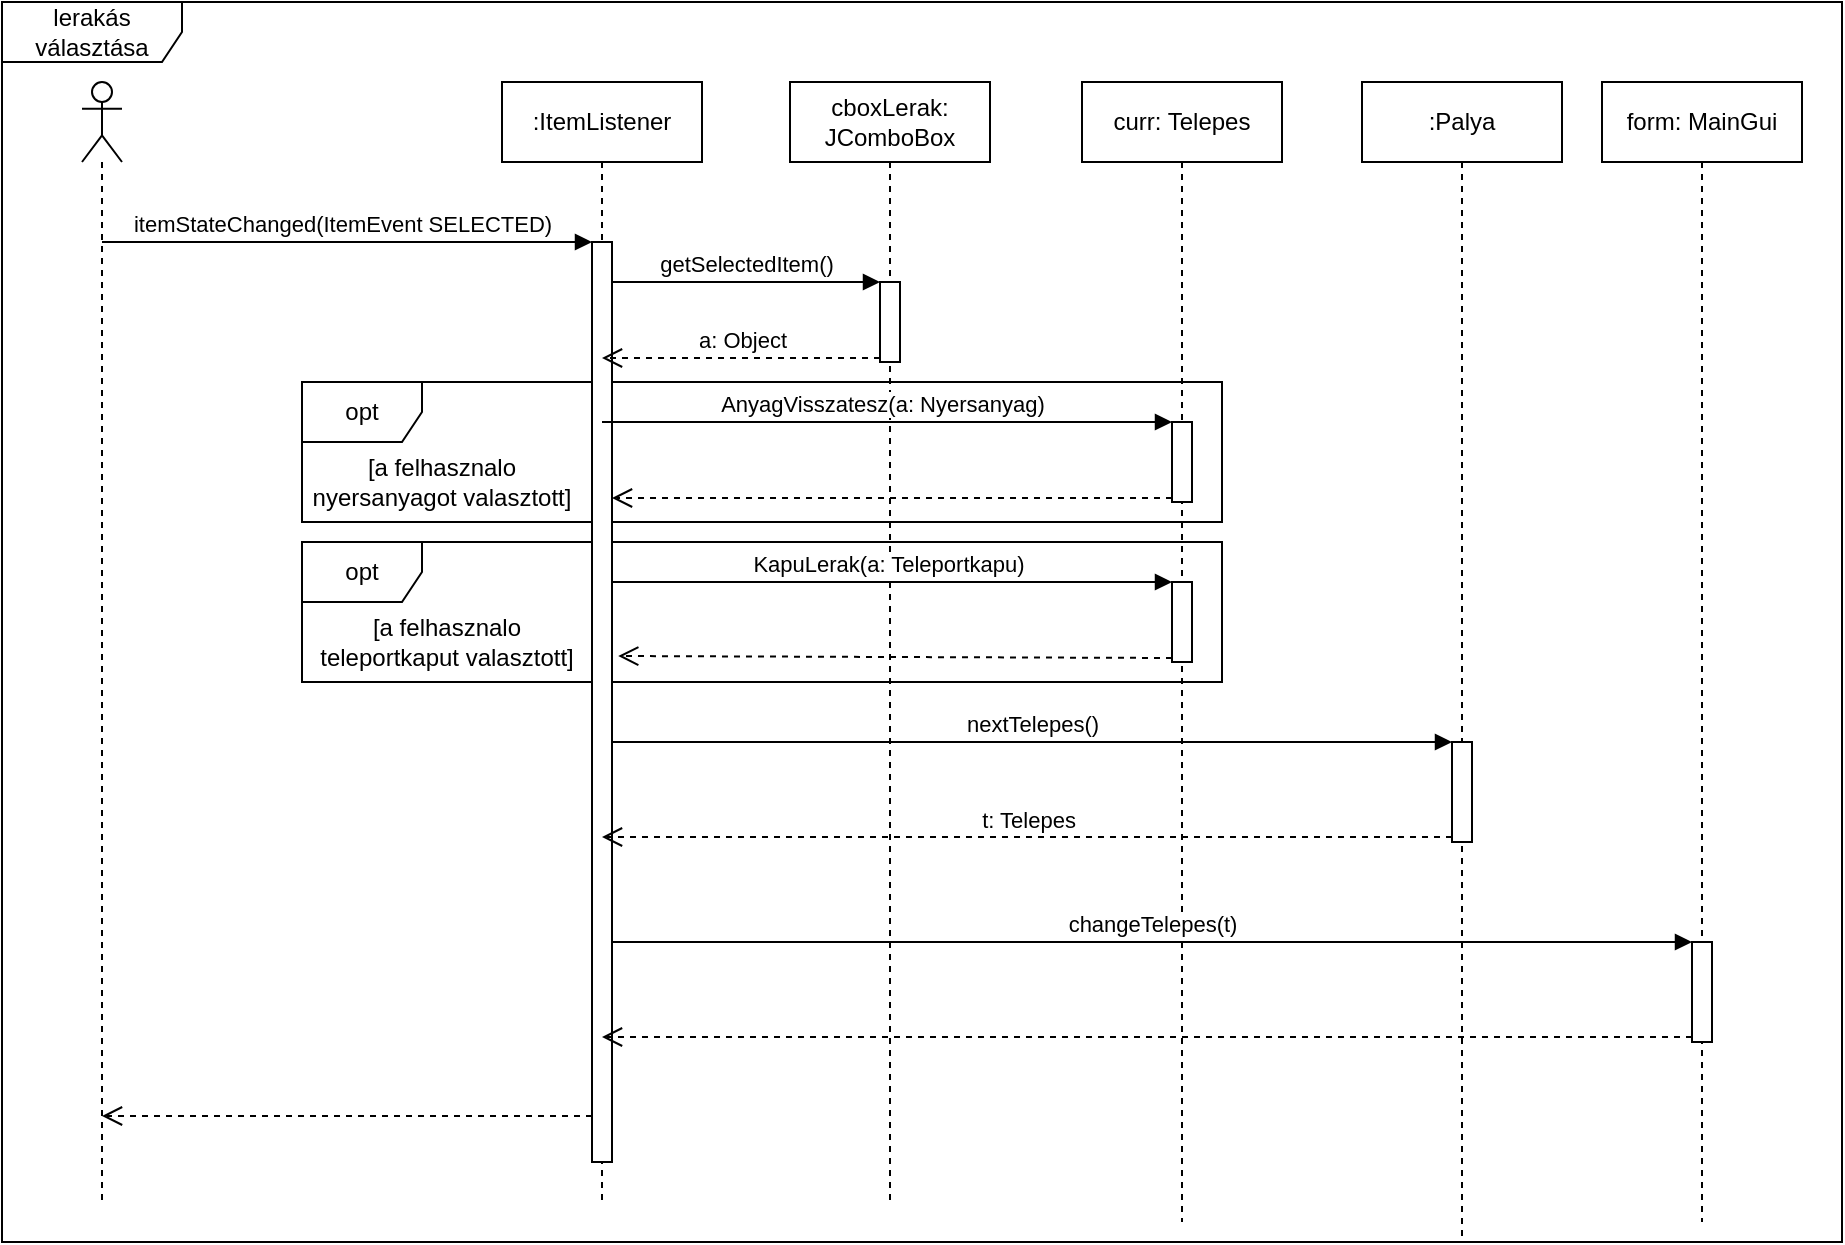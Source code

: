 <mxfile version="14.6.6" type="github">
  <diagram id="evBnWI_UKCn8-NK_h4An" name="Page-1">
    <mxGraphModel dx="1662" dy="726" grid="1" gridSize="10" guides="1" tooltips="1" connect="1" arrows="1" fold="1" page="1" pageScale="1" pageWidth="827" pageHeight="1169" math="0" shadow="0">
      <root>
        <mxCell id="0" />
        <mxCell id="1" parent="0" />
        <mxCell id="SZ8ogn6BAcxsXtpNJqSN-34" value="opt" style="shape=umlFrame;whiteSpace=wrap;html=1;" parent="1" vertex="1">
          <mxGeometry x="170" y="270" width="460" height="70" as="geometry" />
        </mxCell>
        <mxCell id="SZ8ogn6BAcxsXtpNJqSN-35" value="opt" style="shape=umlFrame;whiteSpace=wrap;html=1;" parent="1" vertex="1">
          <mxGeometry x="170" y="350" width="460" height="70" as="geometry" />
        </mxCell>
        <mxCell id="SZ8ogn6BAcxsXtpNJqSN-4" value=":ItemListener" style="shape=umlLifeline;perimeter=lifelinePerimeter;whiteSpace=wrap;html=1;container=1;collapsible=0;recursiveResize=0;outlineConnect=0;" parent="1" vertex="1">
          <mxGeometry x="270" y="120" width="100" height="560" as="geometry" />
        </mxCell>
        <mxCell id="SZ8ogn6BAcxsXtpNJqSN-9" value="" style="html=1;points=[];perimeter=orthogonalPerimeter;" parent="SZ8ogn6BAcxsXtpNJqSN-4" vertex="1">
          <mxGeometry x="45" y="80" width="10" height="460" as="geometry" />
        </mxCell>
        <mxCell id="SZ8ogn6BAcxsXtpNJqSN-8" value="" style="shape=umlLifeline;participant=umlActor;perimeter=lifelinePerimeter;whiteSpace=wrap;html=1;container=1;collapsible=0;recursiveResize=0;verticalAlign=top;spacingTop=36;outlineConnect=0;" parent="1" vertex="1">
          <mxGeometry x="60" y="120" width="20" height="560" as="geometry" />
        </mxCell>
        <mxCell id="SZ8ogn6BAcxsXtpNJqSN-10" value="itemStateChanged(ItemEvent SELECTED)" style="html=1;verticalAlign=bottom;endArrow=block;entryX=0;entryY=0;" parent="1" source="SZ8ogn6BAcxsXtpNJqSN-8" target="SZ8ogn6BAcxsXtpNJqSN-9" edge="1">
          <mxGeometry x="-0.021" relative="1" as="geometry">
            <mxPoint x="135" y="170" as="sourcePoint" />
            <mxPoint as="offset" />
          </mxGeometry>
        </mxCell>
        <mxCell id="SZ8ogn6BAcxsXtpNJqSN-11" value="" style="html=1;verticalAlign=bottom;endArrow=open;dashed=1;endSize=8;exitX=0;exitY=0.95;" parent="1" source="SZ8ogn6BAcxsXtpNJqSN-9" target="SZ8ogn6BAcxsXtpNJqSN-8" edge="1">
          <mxGeometry x="0.102" y="-58" relative="1" as="geometry">
            <mxPoint x="135" y="246" as="targetPoint" />
            <mxPoint as="offset" />
          </mxGeometry>
        </mxCell>
        <mxCell id="SZ8ogn6BAcxsXtpNJqSN-16" value="cboxLerak: JComboBox" style="shape=umlLifeline;perimeter=lifelinePerimeter;whiteSpace=wrap;html=1;container=1;collapsible=0;recursiveResize=0;outlineConnect=0;" parent="1" vertex="1">
          <mxGeometry x="414" y="120" width="100" height="560" as="geometry" />
        </mxCell>
        <mxCell id="SZ8ogn6BAcxsXtpNJqSN-17" value="" style="html=1;points=[];perimeter=orthogonalPerimeter;" parent="SZ8ogn6BAcxsXtpNJqSN-16" vertex="1">
          <mxGeometry x="45" y="100" width="10" height="40" as="geometry" />
        </mxCell>
        <mxCell id="SZ8ogn6BAcxsXtpNJqSN-18" value="getSelectedItem()" style="html=1;verticalAlign=bottom;endArrow=block;entryX=0;entryY=0;" parent="1" source="SZ8ogn6BAcxsXtpNJqSN-9" target="SZ8ogn6BAcxsXtpNJqSN-17" edge="1">
          <mxGeometry relative="1" as="geometry">
            <mxPoint x="389" y="220" as="sourcePoint" />
          </mxGeometry>
        </mxCell>
        <mxCell id="SZ8ogn6BAcxsXtpNJqSN-19" value="a: Object" style="html=1;verticalAlign=bottom;endArrow=open;dashed=1;endSize=8;exitX=0;exitY=0.95;" parent="1" source="SZ8ogn6BAcxsXtpNJqSN-17" target="SZ8ogn6BAcxsXtpNJqSN-4" edge="1">
          <mxGeometry x="-0.006" relative="1" as="geometry">
            <mxPoint x="389" y="296" as="targetPoint" />
            <mxPoint as="offset" />
          </mxGeometry>
        </mxCell>
        <mxCell id="SZ8ogn6BAcxsXtpNJqSN-20" value="curr: Telepes" style="shape=umlLifeline;perimeter=lifelinePerimeter;whiteSpace=wrap;html=1;container=1;collapsible=0;recursiveResize=0;outlineConnect=0;" parent="1" vertex="1">
          <mxGeometry x="560" y="120" width="100" height="570" as="geometry" />
        </mxCell>
        <mxCell id="SZ8ogn6BAcxsXtpNJqSN-21" value="" style="html=1;points=[];perimeter=orthogonalPerimeter;" parent="SZ8ogn6BAcxsXtpNJqSN-20" vertex="1">
          <mxGeometry x="45" y="170" width="10" height="40" as="geometry" />
        </mxCell>
        <mxCell id="SZ8ogn6BAcxsXtpNJqSN-26" value="" style="html=1;points=[];perimeter=orthogonalPerimeter;" parent="SZ8ogn6BAcxsXtpNJqSN-20" vertex="1">
          <mxGeometry x="45" y="250" width="10" height="40" as="geometry" />
        </mxCell>
        <mxCell id="SZ8ogn6BAcxsXtpNJqSN-22" value="AnyagVisszatesz(a: Nyersanyag)" style="html=1;verticalAlign=bottom;endArrow=block;entryX=0;entryY=0;" parent="1" source="SZ8ogn6BAcxsXtpNJqSN-4" target="SZ8ogn6BAcxsXtpNJqSN-21" edge="1">
          <mxGeometry x="-0.018" relative="1" as="geometry">
            <mxPoint x="535" y="275" as="sourcePoint" />
            <mxPoint as="offset" />
          </mxGeometry>
        </mxCell>
        <mxCell id="SZ8ogn6BAcxsXtpNJqSN-23" value="" style="html=1;verticalAlign=bottom;endArrow=open;dashed=1;endSize=8;exitX=0;exitY=0.95;" parent="1" source="SZ8ogn6BAcxsXtpNJqSN-21" target="SZ8ogn6BAcxsXtpNJqSN-9" edge="1">
          <mxGeometry relative="1" as="geometry">
            <mxPoint x="535" y="351" as="targetPoint" />
          </mxGeometry>
        </mxCell>
        <mxCell id="SZ8ogn6BAcxsXtpNJqSN-30" value=":Palya" style="shape=umlLifeline;perimeter=lifelinePerimeter;whiteSpace=wrap;html=1;container=1;collapsible=0;recursiveResize=0;outlineConnect=0;" parent="1" vertex="1">
          <mxGeometry x="700" y="120" width="100" height="580" as="geometry" />
        </mxCell>
        <mxCell id="SZ8ogn6BAcxsXtpNJqSN-31" value="" style="html=1;points=[];perimeter=orthogonalPerimeter;" parent="SZ8ogn6BAcxsXtpNJqSN-30" vertex="1">
          <mxGeometry x="45" y="330" width="10" height="50" as="geometry" />
        </mxCell>
        <mxCell id="SZ8ogn6BAcxsXtpNJqSN-32" value="nextTelepes()" style="html=1;verticalAlign=bottom;endArrow=block;entryX=0;entryY=0;" parent="1" source="SZ8ogn6BAcxsXtpNJqSN-9" target="SZ8ogn6BAcxsXtpNJqSN-31" edge="1">
          <mxGeometry relative="1" as="geometry">
            <mxPoint x="675" y="420" as="sourcePoint" />
          </mxGeometry>
        </mxCell>
        <mxCell id="SZ8ogn6BAcxsXtpNJqSN-33" value="t: Telepes" style="html=1;verticalAlign=bottom;endArrow=open;dashed=1;endSize=8;exitX=0;exitY=0.95;" parent="1" source="SZ8ogn6BAcxsXtpNJqSN-31" target="SZ8ogn6BAcxsXtpNJqSN-4" edge="1">
          <mxGeometry relative="1" as="geometry">
            <mxPoint x="675" y="496" as="targetPoint" />
          </mxGeometry>
        </mxCell>
        <mxCell id="SZ8ogn6BAcxsXtpNJqSN-27" value="KapuLerak(a: Teleportkapu)" style="html=1;verticalAlign=bottom;endArrow=block;entryX=0;entryY=0;" parent="1" source="SZ8ogn6BAcxsXtpNJqSN-9" target="SZ8ogn6BAcxsXtpNJqSN-26" edge="1">
          <mxGeometry x="-0.018" relative="1" as="geometry">
            <mxPoint x="319.324" y="360" as="sourcePoint" />
            <mxPoint as="offset" />
          </mxGeometry>
        </mxCell>
        <mxCell id="SZ8ogn6BAcxsXtpNJqSN-28" value="" style="html=1;verticalAlign=bottom;endArrow=open;dashed=1;endSize=8;exitX=0;exitY=0.95;entryX=1.311;entryY=0.45;entryDx=0;entryDy=0;entryPerimeter=0;" parent="1" source="SZ8ogn6BAcxsXtpNJqSN-26" target="SZ8ogn6BAcxsXtpNJqSN-9" edge="1">
          <mxGeometry relative="1" as="geometry">
            <mxPoint x="325" y="398.0" as="targetPoint" />
          </mxGeometry>
        </mxCell>
        <mxCell id="SZ8ogn6BAcxsXtpNJqSN-36" value="[a felhasznalo nyersanyagot valasztott]" style="text;html=1;strokeColor=none;fillColor=none;align=center;verticalAlign=middle;whiteSpace=wrap;rounded=0;" parent="1" vertex="1">
          <mxGeometry x="170" y="310" width="140" height="20" as="geometry" />
        </mxCell>
        <mxCell id="SZ8ogn6BAcxsXtpNJqSN-37" value="[a felhasznalo teleportkaput valasztott]" style="text;html=1;strokeColor=none;fillColor=none;align=center;verticalAlign=middle;whiteSpace=wrap;rounded=0;" parent="1" vertex="1">
          <mxGeometry x="170" y="390" width="145" height="20" as="geometry" />
        </mxCell>
        <mxCell id="SZ8ogn6BAcxsXtpNJqSN-38" value="form: MainGui" style="shape=umlLifeline;perimeter=lifelinePerimeter;whiteSpace=wrap;html=1;container=1;collapsible=0;recursiveResize=0;outlineConnect=0;" parent="1" vertex="1">
          <mxGeometry x="820" y="120" width="100" height="570" as="geometry" />
        </mxCell>
        <mxCell id="SZ8ogn6BAcxsXtpNJqSN-39" value="" style="html=1;points=[];perimeter=orthogonalPerimeter;" parent="SZ8ogn6BAcxsXtpNJqSN-38" vertex="1">
          <mxGeometry x="45" y="430" width="10" height="50" as="geometry" />
        </mxCell>
        <mxCell id="SZ8ogn6BAcxsXtpNJqSN-40" value="changeTelepes(t)" style="html=1;verticalAlign=bottom;endArrow=block;entryX=0;entryY=0;" parent="1" source="SZ8ogn6BAcxsXtpNJqSN-9" target="SZ8ogn6BAcxsXtpNJqSN-39" edge="1">
          <mxGeometry relative="1" as="geometry">
            <mxPoint x="795" y="550" as="sourcePoint" />
          </mxGeometry>
        </mxCell>
        <mxCell id="SZ8ogn6BAcxsXtpNJqSN-41" value="" style="html=1;verticalAlign=bottom;endArrow=open;dashed=1;endSize=8;exitX=0;exitY=0.95;" parent="1" source="SZ8ogn6BAcxsXtpNJqSN-39" target="SZ8ogn6BAcxsXtpNJqSN-4" edge="1">
          <mxGeometry relative="1" as="geometry">
            <mxPoint x="795" y="626" as="targetPoint" />
          </mxGeometry>
        </mxCell>
        <mxCell id="FqZJ9wHz-07NzBWoe4vR-1" value="lerakás választása" style="shape=umlFrame;whiteSpace=wrap;html=1;width=90;height=30;" vertex="1" parent="1">
          <mxGeometry x="20" y="80" width="920" height="620" as="geometry" />
        </mxCell>
      </root>
    </mxGraphModel>
  </diagram>
</mxfile>

